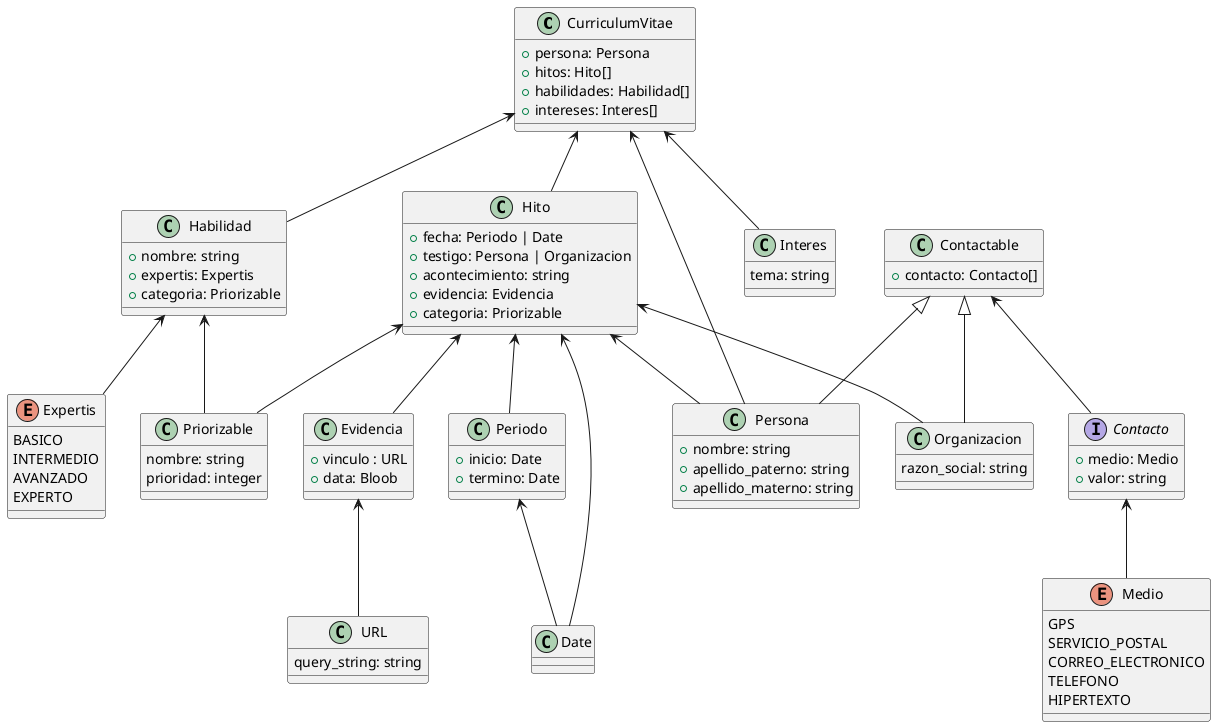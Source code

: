 @startuml
  class CurriculumVitae {
    + persona: Persona
    + hitos: Hito[]
    + habilidades: Habilidad[]
    + intereses: Interes[]
  }

  class Interes {
    tema: string
  }

  class Priorizable {
    nombre: string
    prioridad: integer
  }

  class Habilidad {
    + nombre: string
    + expertis: Expertis
    + categoria: Priorizable
  }

  class Periodo {
    + inicio: Date
    + termino: Date
  }

  class Hito {
    + fecha: Periodo | Date
    + testigo: Persona | Organizacion
    + acontecimiento: string
    + evidencia: Evidencia
    + categoria: Priorizable
  }

  class URL {
    query_string: string
  }

  class Evidencia {
    + vinculo : URL
    + data: Bloob
  }

  class Organizacion extends Contactable {
    razon_social: string
  }

  enum Expertis {
      BASICO
      INTERMEDIO
      AVANZADO
      EXPERTO
  }

  class Persona extends Contactable {
    + nombre: string
    + apellido_paterno: string
    + apellido_materno: string
  }

  class Contactable {
    + contacto: Contacto[]
  }

  interface Contacto {
      + medio: Medio
      + valor: string
  }

  enum Medio {
    GPS
    SERVICIO_POSTAL
    CORREO_ELECTRONICO
    TELEFONO
    HIPERTEXTO
  }

  Contacto <-- Medio

  CurriculumVitae <-- Persona
  CurriculumVitae <-- Habilidad
  CurriculumVitae <-- Hito
  CurriculumVitae <-- Interes

  Evidencia <-- URL

  Habilidad <-- Expertis
  Habilidad <-- Priorizable

  Hito <-- Priorizable
  Hito <-- Evidencia
  Hito <-- Persona
  Hito <-- Organizacion
  Hito <-- Date
  Hito <-- Periodo

  Contactable <-- Contacto

  Periodo <-- Date
@enduml
